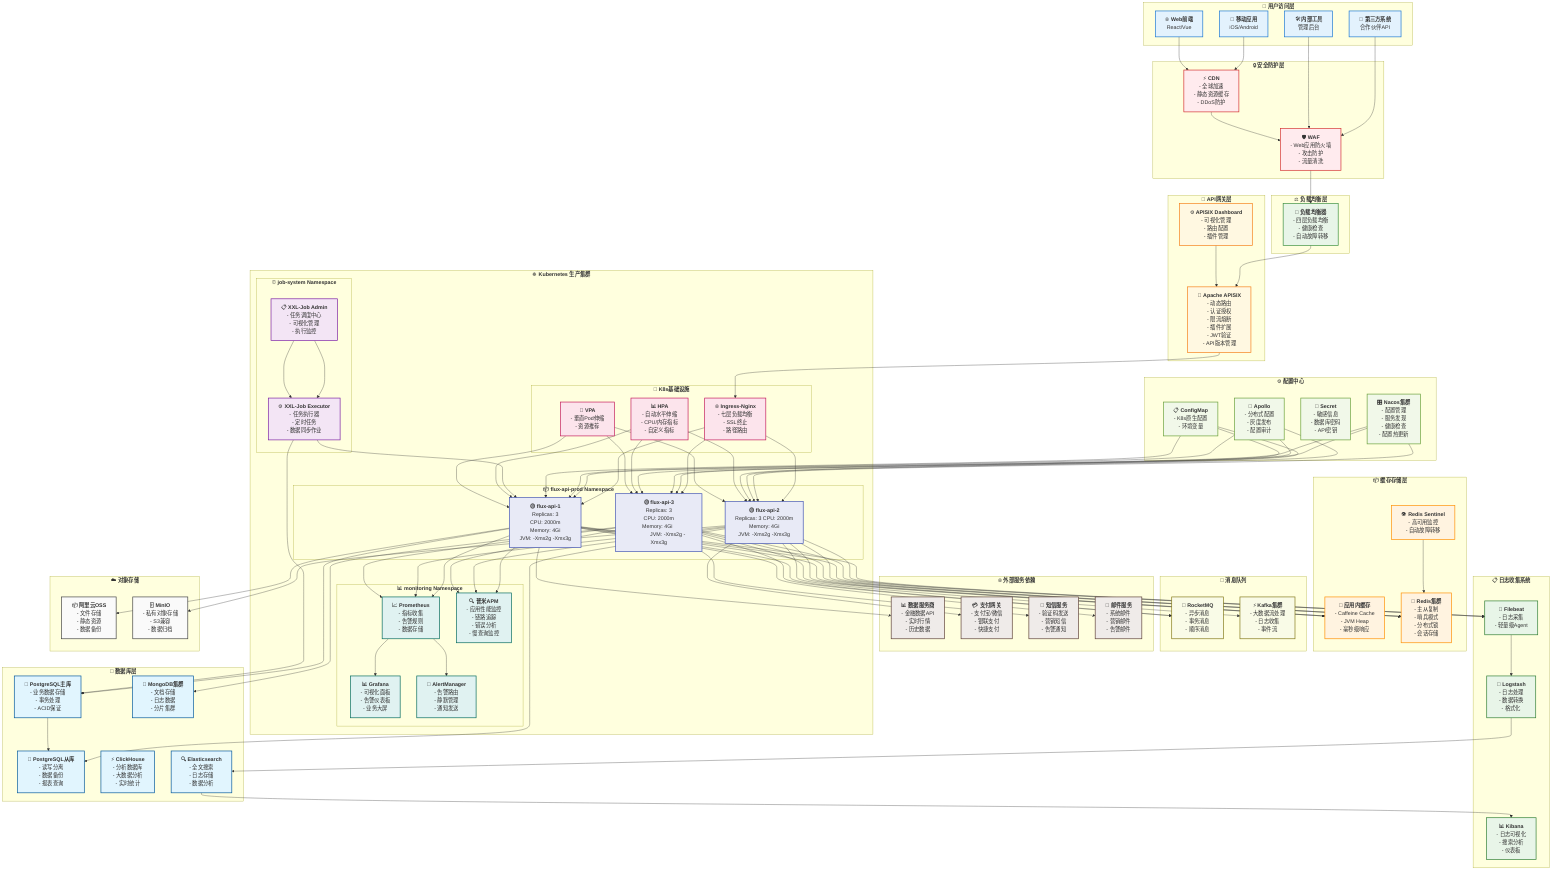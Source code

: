 graph TD
    %% 用户层
    subgraph UserLayer["`👥 **用户访问层**`"]
        MobileApp["`📱 **移动应用**
        iOS/Android`"]
        WebApp["`🌐 **Web前端**
        React/Vue`"]
        ThirdPartyAPI["`🔗 **第三方系统**
        合作伙伴API`"]
        InternalTools["`🛠️ **内部工具**
        管理后台`"]
    end
    
    %% CDN和安全层
    subgraph SecurityLayer["`🔒 **安全防护层**`"]
        CDN["`⚡ **CDN**
        - 全球加速
        - 静态资源缓存
        - DDoS防护`"]
        
        WAF["`🛡️ **WAF**
        - Web应用防火墙
        - 攻击防护
        - 流量清洗`"]
    end
    
    %% 负载均衡层
    subgraph LoadBalancerLayer["`⚖️ **负载均衡层**`"]
        SLB["`🔄 **负载均衡器**
        - 四层负载均衡
        - 健康检查
        - 自动故障转移`"]
    end
    
    %% API网关层
    subgraph GatewayLayer["`🚪 **API网关层**`"]
        APISIX["`🎯 **Apache APISIX**
        - 动态路由
        - 认证授权
        - 限流熔断
        - 插件扩展
        - JWT验证
        - API版本管理`"]
        
        GatewayAdmin["`⚙️ **APISIX Dashboard**
        - 可视化管理
        - 路由配置
        - 插件管理`"]
    end
    
    %% 应用服务层 - Kubernetes集群
    subgraph K8sCluster["`☸️ **Kubernetes 生产集群**`"]
        subgraph FluxAPINamespace["`📦 **flux-api-prod Namespace**`"]
            FluxPod1["`🟢 **flux-api-1**
            Replicas: 3
            CPU: 2000m
            Memory: 4Gi
            JVM: -Xms2g -Xmx3g`"]
            
            FluxPod2["`🟢 **flux-api-2**
            Replicas: 3  
            CPU: 2000m
            Memory: 4Gi
            JVM: -Xms2g -Xmx3g`"]
            
            FluxPod3["`🟢 **flux-api-3**
            Replicas: 3
            CPU: 2000m
            Memory: 4Gi  
            JVM: -Xms2g -Xmx3g`"]
        end
        
        subgraph JobNamespace["`⏰ **job-system Namespace**`"]
            XXLJobAdmin["`📋 **XXL-Job Admin**
            - 任务调度中心
            - 可视化管理
            - 执行监控`"]
            
            XXLJobExecutor["`⚙️ **XXL-Job Executor**
            - 任务执行器
            - 定时任务
            - 数据同步作业`"]
        end
        
        subgraph MonitoringNamespace["`📊 **monitoring Namespace**`"]
            PrometheusServer["`📈 **Prometheus**
            - 指标收集
            - 告警规则
            - 数据存储`"]
            
            GrafanaServer["`📊 **Grafana**
            - 可视化面板
            - 告警仪表板
            - 业务大屏`"]
            
            PumiAPM["`🔍 **普米APM**
            - 应用性能监控
            - 链路追踪
            - 错误分析
            - 慢查询监控`"]
            
            AlertManager["`🚨 **AlertManager**
            - 告警路由
            - 静默管理
            - 通知发送`"]
        end
        
        subgraph K8sInfra["`🔧 **K8s基础设施**`"]
            IngressNginx["`🌐 **Ingress-Nginx**
            - 七层负载均衡
            - SSL终止
            - 路径路由`"]
            
            HPA["`📊 **HPA**
            - 自动水平伸缩
            - CPU/内存指标
            - 自定义指标`"]
            
            VPA["`📏 **VPA**
            - 垂直Pod伸缩
            - 资源推荐`"]
        end
    end
    
    %% 配置中心
    subgraph ConfigCenter["`⚙️ **配置中心**`"]
        NacosCluster["`🎛️ **Nacos集群**
        - 配置管理
        - 服务发现
        - 健康检查
        - 配置热更新`"]
        
        K8sConfigMap["`📋 **ConfigMap**
        - K8s原生配置
        - 环境变量`"]
        
        K8sSecret["`🔐 **Secret**
        - 敏感信息
        - 数据库密码
        - API密钥`"]
        
        Apollo["`🚀 **Apollo**
        - 分布式配置
        - 灰度发布
        - 配置审计`"]
    end
    
    %% 缓存层
    subgraph CacheLayer["`📦 **缓存存储层**`"]
        LocalCache["`💾 **应用内缓存**
        - Caffeine Cache
        - JVM Heap
        - 毫秒级响应`"]
        
        RedisCluster["`🔴 **Redis集群**
        - 主从复制
        - 哨兵模式
        - 分布式锁
        - 会话存储`"]
        
        Redissentinel["`👁️ **Redis Sentinel**
        - 高可用监控
        - 自动故障转移`"]
    end
    
    %% 数据库层
    subgraph DatabaseLayer["`💾 **数据库层**`"]
        PostgreSQLMaster["`🐘 **PostgreSQL主库**
        - 业务数据存储
        - 事务处理
        - ACID保证`"]
        
        PostgreSQLSlave["`📖 **PostgreSQL从库**
        - 读写分离
        - 数据备份
        - 报表查询`"]
        
        MongoDB["`🍃 **MongoDB集群**
        - 文档存储
        - 日志数据
        - 分片集群`"]
        
        ClickHouse["`⚡ **ClickHouse**
        - 分析数据库
        - 大数据分析
        - 实时统计`"]
        
        ElasticSearch["`🔍 **Elasticsearch**
        - 全文搜索
        - 日志存储
        - 数据分析`"]
    end
    
    %% 消息队列
    subgraph MessageQueue["`📨 **消息队列**`"]
        RocketMQ["`🚀 **RocketMQ**
        - 异步消息
        - 事务消息
        - 顺序消息`"]
        
        Kafka["`⚡ **Kafka集群**
        - 大数据流处理
        - 日志收集
        - 事件流`"]
    end
    
    %% 外部服务依赖
    subgraph ExternalServices["`🌐 **外部服务依赖**`"]
        DataProvider["`📊 **数据服务商**
        - 金融数据API
        - 实时行情
        - 历史数据`"]
        
        PaymentGateway["`💳 **支付网关**
        - 支付宝/微信
        - 银联支付
        - 快捷支付`"]
        
        SMSService["`📱 **短信服务**
        - 验证码发送
        - 营销短信
        - 告警通知`"]
        
        EmailService["`📧 **邮件服务**
        - 系统邮件
        - 营销邮件
        - 告警邮件`"]
    end
    
    %% 日志收集
    subgraph LoggingStack["`📋 **日志收集系统**`"]
        Filebeat["`📄 **Filebeat**
        - 日志采集
        - 轻量级Agent`"]
        
        Logstash["`🔄 **Logstash**
        - 日志处理
        - 数据转换
        - 格式化`"]
        
        Kibana["`📊 **Kibana**
        - 日志可视化
        - 搜索分析
        - 仪表板`"]
    end
    
    %% 对象存储
    subgraph ObjectStorage["`☁️ **对象存储**`"]
        OSS["`📦 **阿里云OSS**
        - 文件存储
        - 静态资源
        - 数据备份`"]
        
        MinIO["`🗄️ **MinIO**
        - 私有对象存储
        - S3兼容
        - 数据归档`"]
    end
    
    %% 网络连接关系
    MobileApp --> CDN
    WebApp --> CDN
    ThirdPartyAPI --> WAF
    InternalTools --> WAF
    
    CDN --> WAF
    WAF --> SLB
    SLB --> APISIX
    APISIX --> IngressNginx
    
    IngressNginx --> FluxPod1
    IngressNginx --> FluxPod2
    IngressNginx --> FluxPod3
    
    %% 应用连接缓存和数据库
    FluxPod1 --> LocalCache
    FluxPod2 --> LocalCache
    FluxPod3 --> LocalCache
    
    FluxPod1 --> RedisCluster
    FluxPod2 --> RedisCluster
    FluxPod3 --> RedisCluster
    
    FluxPod1 --> PostgreSQLMaster
    FluxPod2 --> PostgreSQLSlave
    FluxPod3 --> MongoDB
    
    %% 配置中心连接
    NacosCluster --> FluxPod1
    NacosCluster --> FluxPod2
    NacosCluster --> FluxPod3
    Apollo --> FluxPod1
    Apollo --> FluxPod2
    Apollo --> FluxPod3
    
    K8sConfigMap --> FluxPod1
    K8sConfigMap --> FluxPod2
    K8sConfigMap --> FluxPod3
    
    %% 定时任务连接
    XXLJobAdmin --> XXLJobExecutor
    XXLJobExecutor --> PostgreSQLMaster
    XXLJobExecutor --> FluxPod1
    
    %% 监控连接
    FluxPod1 --> PrometheusServer
    FluxPod2 --> PrometheusServer
    FluxPod3 --> PrometheusServer
    FluxPod1 --> PumiAPM
    FluxPod2 --> PumiAPM
    FluxPod3 --> PumiAPM
    
    PrometheusServer --> GrafanaServer
    PrometheusServer --> AlertManager
    
    %% 日志连接
    FluxPod1 --> Filebeat
    FluxPod2 --> Filebeat
    FluxPod3 --> Filebeat
    Filebeat --> Logstash
    Logstash --> ElasticSearch
    ElasticSearch --> Kibana
    
    %% 消息队列连接
    FluxPod1 --> RocketMQ
    FluxPod2 --> Kafka
    FluxPod3 --> RocketMQ
    
    %% 外部服务连接
    FluxPod1 --> DataProvider
    FluxPod2 --> PaymentGateway
    FluxPod3 --> SMSService
    FluxPod1 --> EmailService
    
    %% 对象存储连接
    FluxPod1 --> OSS
    FluxPod2 --> MinIO
    
    %% 数据库复制
    PostgreSQLMaster --> PostgreSQLSlave
    Redissentinel --> RedisCluster
    
    %% 管理界面
    GatewayAdmin --> APISIX
    XXLJobAdmin --> XXLJobExecutor
    
    %% HPA监控连接
    HPA --> FluxPod1
    HPA --> FluxPod2
    HPA --> FluxPod3
    VPA --> FluxPod1
    VPA --> FluxPod2
    VPA --> FluxPod3
    
    %% 样式定义
    classDef userStyle fill:#e3f2fd,stroke:#1976d2,stroke-width:2px
    classDef securityStyle fill:#ffebee,stroke:#d32f2f,stroke-width:2px
    classDef lbStyle fill:#e8f5e8,stroke:#388e3c,stroke-width:2px
    classDef gatewayStyle fill:#fff8e1,stroke:#f57f17,stroke-width:2px
    classDef podStyle fill:#e8eaf6,stroke:#3f51b5,stroke-width:2px
    classDef jobStyle fill:#f3e5f5,stroke:#7b1fa2,stroke-width:2px
    classDef monitoringStyle fill:#e0f2f1,stroke:#00695c,stroke-width:2px
    classDef infraStyle fill:#fce4ec,stroke:#c2185b,stroke-width:2px
    classDef configStyle fill:#f1f8e9,stroke:#689f38,stroke-width:2px
    classDef cacheStyle fill:#fff3e0,stroke:#ff8f00,stroke-width:2px
    classDef dbStyle fill:#e1f5fe,stroke:#01579b,stroke-width:2px
    classDef mqStyle fill:#f9fbe7,stroke:#827717,stroke-width:2px
    classDef externalStyle fill:#efebe9,stroke:#5d4037,stroke-width:2px
    classDef logStyle fill:#e8f5e8,stroke:#2e7d32,stroke-width:2px
    classDef storageStyle fill:#fafafa,stroke:#424242,stroke-width:2px
    
    %% 应用样式
    class MobileApp,WebApp,ThirdPartyAPI,InternalTools userStyle
    class CDN,WAF securityStyle
    class SLB lbStyle
    class APISIX,GatewayAdmin gatewayStyle
    class FluxPod1,FluxPod2,FluxPod3 podStyle
    class XXLJobAdmin,XXLJobExecutor jobStyle
    class PrometheusServer,GrafanaServer,PumiAPM,AlertManager monitoringStyle
    class IngressNginx,HPA,VPA infraStyle
    class NacosCluster,K8sConfigMap,K8sSecret,Apollo configStyle
    class LocalCache,RedisCluster,Redissentinel cacheStyle
    class PostgreSQLMaster,PostgreSQLSlave,MongoDB,ClickHouse,ElasticSearch dbStyle
    class RocketMQ,Kafka mqStyle
    class DataProvider,PaymentGateway,SMSService,EmailService externalStyle
    class Filebeat,Logstash,Kibana logStyle
    class OSS,MinIO storageStyle